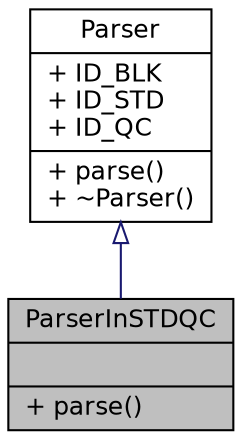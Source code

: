 digraph "ParserInSTDQC"
{
 // INTERACTIVE_SVG=YES
  edge [fontname="Helvetica",fontsize="12",labelfontname="Helvetica",labelfontsize="12"];
  node [fontname="Helvetica",fontsize="12",shape=record];
  Node1 [label="{ParserInSTDQC\n||+ parse()\l}",height=0.2,width=0.4,color="black", fillcolor="grey75", style="filled" fontcolor="black"];
  Node2 -> Node1 [dir="back",color="midnightblue",fontsize="12",style="solid",arrowtail="onormal",fontname="Helvetica"];
  Node2 [label="{Parser\n|+ ID_BLK\l+ ID_STD\l+ ID_QC\l|+ parse()\l+ ~Parser()\l}",height=0.2,width=0.4,color="black", fillcolor="white", style="filled",URL="$a00006.html"];
}
